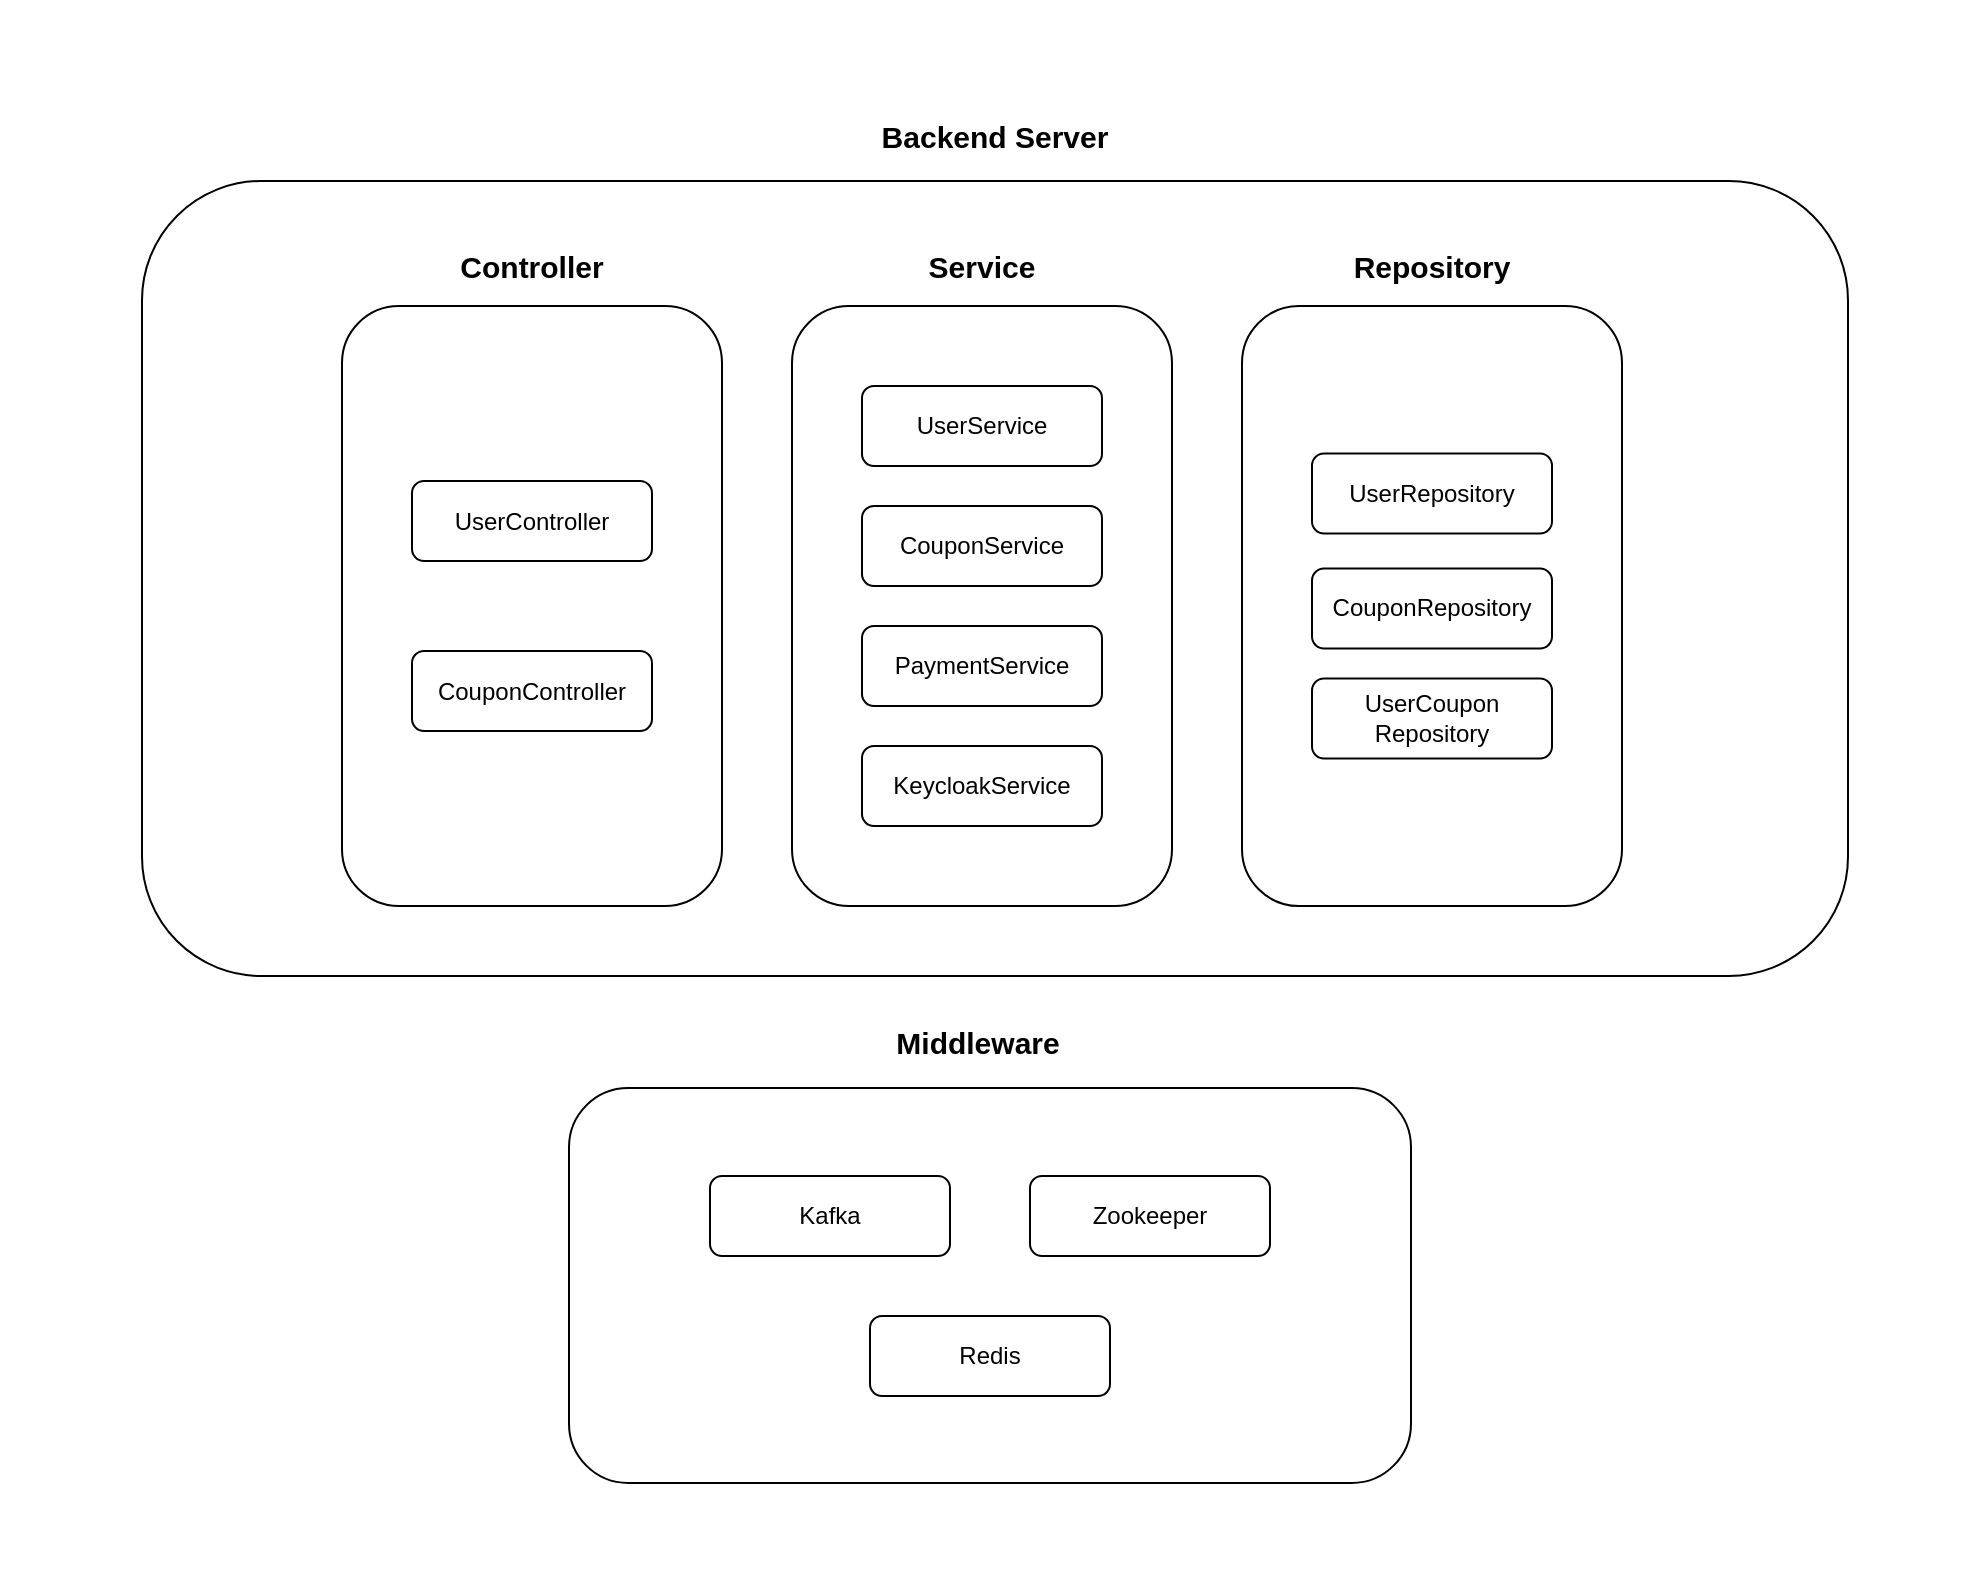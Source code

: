 <mxfile version="24.7.17">
  <diagram id="C5RBs43oDa-KdzZeNtuy" name="Page-1">
    <mxGraphModel dx="2022" dy="1866" grid="1" gridSize="10" guides="1" tooltips="1" connect="1" arrows="1" fold="1" page="1" pageScale="1" pageWidth="827" pageHeight="1169" math="0" shadow="0">
      <root>
        <mxCell id="WIyWlLk6GJQsqaUBKTNV-0" />
        <mxCell id="WIyWlLk6GJQsqaUBKTNV-1" parent="WIyWlLk6GJQsqaUBKTNV-0" />
        <mxCell id="CyWUyiVhTnCL8hDN62mB-0" value="" style="rounded=0;whiteSpace=wrap;html=1;strokeColor=none;movable=0;resizable=0;rotatable=0;deletable=0;editable=0;locked=1;connectable=0;" vertex="1" parent="WIyWlLk6GJQsqaUBKTNV-1">
          <mxGeometry x="-81" y="-27.5" width="989" height="785" as="geometry" />
        </mxCell>
        <mxCell id="CyWUyiVhTnCL8hDN62mB-21" value="" style="rounded=1;whiteSpace=wrap;html=1;" vertex="1" parent="WIyWlLk6GJQsqaUBKTNV-1">
          <mxGeometry x="-10" y="62.5" width="853" height="397.5" as="geometry" />
        </mxCell>
        <mxCell id="CyWUyiVhTnCL8hDN62mB-1" value="" style="rounded=1;whiteSpace=wrap;html=1;" vertex="1" parent="WIyWlLk6GJQsqaUBKTNV-1">
          <mxGeometry x="90" y="125" width="190" height="300" as="geometry" />
        </mxCell>
        <mxCell id="WIyWlLk6GJQsqaUBKTNV-3" value="UserController" style="rounded=1;whiteSpace=wrap;html=1;fontSize=12;glass=0;strokeWidth=1;shadow=0;" parent="WIyWlLk6GJQsqaUBKTNV-1" vertex="1">
          <mxGeometry x="125" y="212.5" width="120" height="40" as="geometry" />
        </mxCell>
        <mxCell id="WIyWlLk6GJQsqaUBKTNV-4" value="Yes" style="rounded=0;html=1;jettySize=auto;orthogonalLoop=1;fontSize=11;endArrow=block;endFill=0;endSize=8;strokeWidth=1;shadow=0;labelBackgroundColor=none;edgeStyle=orthogonalEdgeStyle;" parent="WIyWlLk6GJQsqaUBKTNV-1" target="WIyWlLk6GJQsqaUBKTNV-10" edge="1">
          <mxGeometry y="20" relative="1" as="geometry">
            <mxPoint as="offset" />
            <mxPoint x="220" y="250.0" as="sourcePoint" />
          </mxGeometry>
        </mxCell>
        <mxCell id="WIyWlLk6GJQsqaUBKTNV-5" value="No" style="edgeStyle=orthogonalEdgeStyle;rounded=0;html=1;jettySize=auto;orthogonalLoop=1;fontSize=11;endArrow=block;endFill=0;endSize=8;strokeWidth=1;shadow=0;labelBackgroundColor=none;" parent="WIyWlLk6GJQsqaUBKTNV-1" target="WIyWlLk6GJQsqaUBKTNV-7" edge="1">
          <mxGeometry y="10" relative="1" as="geometry">
            <mxPoint as="offset" />
            <mxPoint x="270" y="210.0" as="sourcePoint" />
          </mxGeometry>
        </mxCell>
        <mxCell id="WIyWlLk6GJQsqaUBKTNV-8" value="No" style="rounded=0;html=1;jettySize=auto;orthogonalLoop=1;fontSize=11;endArrow=block;endFill=0;endSize=8;strokeWidth=1;shadow=0;labelBackgroundColor=none;edgeStyle=orthogonalEdgeStyle;" parent="WIyWlLk6GJQsqaUBKTNV-1" target="WIyWlLk6GJQsqaUBKTNV-11" edge="1">
          <mxGeometry x="0.333" y="20" relative="1" as="geometry">
            <mxPoint as="offset" />
            <mxPoint x="220" y="370.0" as="sourcePoint" />
          </mxGeometry>
        </mxCell>
        <mxCell id="CyWUyiVhTnCL8hDN62mB-2" value="&lt;b&gt;&lt;font style=&quot;font-size: 15px;&quot;&gt;Service&lt;/font&gt;&lt;/b&gt;" style="text;html=1;align=center;verticalAlign=middle;whiteSpace=wrap;rounded=0;" vertex="1" parent="WIyWlLk6GJQsqaUBKTNV-1">
          <mxGeometry x="380" y="90" width="60" height="30" as="geometry" />
        </mxCell>
        <mxCell id="CyWUyiVhTnCL8hDN62mB-3" value="&lt;b&gt;&lt;font style=&quot;font-size: 15px;&quot;&gt;Controller&lt;/font&gt;&lt;/b&gt;" style="text;html=1;align=center;verticalAlign=middle;whiteSpace=wrap;rounded=0;" vertex="1" parent="WIyWlLk6GJQsqaUBKTNV-1">
          <mxGeometry x="140" y="92.5" width="90" height="25" as="geometry" />
        </mxCell>
        <mxCell id="CyWUyiVhTnCL8hDN62mB-4" value="CouponController" style="rounded=1;whiteSpace=wrap;html=1;fontSize=12;glass=0;strokeWidth=1;shadow=0;" vertex="1" parent="WIyWlLk6GJQsqaUBKTNV-1">
          <mxGeometry x="125" y="297.5" width="120" height="40" as="geometry" />
        </mxCell>
        <mxCell id="CyWUyiVhTnCL8hDN62mB-6" value="" style="rounded=1;whiteSpace=wrap;html=1;movable=0;resizable=0;rotatable=0;deletable=0;editable=0;locked=1;connectable=0;" vertex="1" parent="WIyWlLk6GJQsqaUBKTNV-1">
          <mxGeometry x="315" y="125" width="190" height="300" as="geometry" />
        </mxCell>
        <mxCell id="CyWUyiVhTnCL8hDN62mB-5" value="UserService" style="rounded=1;whiteSpace=wrap;html=1;fontSize=12;glass=0;strokeWidth=1;shadow=0;" vertex="1" parent="WIyWlLk6GJQsqaUBKTNV-1">
          <mxGeometry x="350" y="165" width="120" height="40" as="geometry" />
        </mxCell>
        <mxCell id="CyWUyiVhTnCL8hDN62mB-7" value="CouponService" style="rounded=1;whiteSpace=wrap;html=1;fontSize=12;glass=0;strokeWidth=1;shadow=0;" vertex="1" parent="WIyWlLk6GJQsqaUBKTNV-1">
          <mxGeometry x="350" y="225" width="120" height="40" as="geometry" />
        </mxCell>
        <mxCell id="CyWUyiVhTnCL8hDN62mB-8" value="PaymentService" style="rounded=1;whiteSpace=wrap;html=1;fontSize=12;glass=0;strokeWidth=1;shadow=0;" vertex="1" parent="WIyWlLk6GJQsqaUBKTNV-1">
          <mxGeometry x="350" y="285" width="120" height="40" as="geometry" />
        </mxCell>
        <mxCell id="CyWUyiVhTnCL8hDN62mB-9" value="KeycloakService" style="rounded=1;whiteSpace=wrap;html=1;fontSize=12;glass=0;strokeWidth=1;shadow=0;" vertex="1" parent="WIyWlLk6GJQsqaUBKTNV-1">
          <mxGeometry x="350" y="345" width="120" height="40" as="geometry" />
        </mxCell>
        <mxCell id="CyWUyiVhTnCL8hDN62mB-10" value="" style="rounded=1;whiteSpace=wrap;html=1;" vertex="1" parent="WIyWlLk6GJQsqaUBKTNV-1">
          <mxGeometry x="540" y="125" width="190" height="300" as="geometry" />
        </mxCell>
        <mxCell id="CyWUyiVhTnCL8hDN62mB-11" value="&lt;b&gt;&lt;font style=&quot;font-size: 15px;&quot;&gt;Repository&lt;/font&gt;&lt;/b&gt;" style="text;html=1;align=center;verticalAlign=middle;whiteSpace=wrap;rounded=0;" vertex="1" parent="WIyWlLk6GJQsqaUBKTNV-1">
          <mxGeometry x="605" y="90" width="60" height="30" as="geometry" />
        </mxCell>
        <mxCell id="CyWUyiVhTnCL8hDN62mB-12" value="UserRepository" style="rounded=1;whiteSpace=wrap;html=1;fontSize=12;glass=0;strokeWidth=1;shadow=0;" vertex="1" parent="WIyWlLk6GJQsqaUBKTNV-1">
          <mxGeometry x="575" y="198.75" width="120" height="40" as="geometry" />
        </mxCell>
        <mxCell id="CyWUyiVhTnCL8hDN62mB-13" value="CouponRepository" style="rounded=1;whiteSpace=wrap;html=1;fontSize=12;glass=0;strokeWidth=1;shadow=0;" vertex="1" parent="WIyWlLk6GJQsqaUBKTNV-1">
          <mxGeometry x="575" y="256.25" width="120" height="40" as="geometry" />
        </mxCell>
        <mxCell id="CyWUyiVhTnCL8hDN62mB-14" value="UserCoupon Repository" style="rounded=1;whiteSpace=wrap;html=1;fontSize=12;glass=0;strokeWidth=1;shadow=0;" vertex="1" parent="WIyWlLk6GJQsqaUBKTNV-1">
          <mxGeometry x="575" y="311.25" width="120" height="40" as="geometry" />
        </mxCell>
        <mxCell id="CyWUyiVhTnCL8hDN62mB-15" value="" style="rounded=1;whiteSpace=wrap;html=1;" vertex="1" parent="WIyWlLk6GJQsqaUBKTNV-1">
          <mxGeometry x="203.5" y="516" width="421" height="197.5" as="geometry" />
        </mxCell>
        <mxCell id="CyWUyiVhTnCL8hDN62mB-16" value="&lt;span style=&quot;font-size: 15px;&quot;&gt;&lt;b&gt;Middleware&lt;/b&gt;&lt;/span&gt;" style="text;html=1;align=center;verticalAlign=middle;whiteSpace=wrap;rounded=0;" vertex="1" parent="WIyWlLk6GJQsqaUBKTNV-1">
          <mxGeometry x="363" y="480" width="90" height="25" as="geometry" />
        </mxCell>
        <mxCell id="CyWUyiVhTnCL8hDN62mB-17" value="Kafka" style="rounded=1;whiteSpace=wrap;html=1;fontSize=12;glass=0;strokeWidth=1;shadow=0;" vertex="1" parent="WIyWlLk6GJQsqaUBKTNV-1">
          <mxGeometry x="274" y="560" width="120" height="40" as="geometry" />
        </mxCell>
        <mxCell id="CyWUyiVhTnCL8hDN62mB-18" value="Zookeeper" style="rounded=1;whiteSpace=wrap;html=1;fontSize=12;glass=0;strokeWidth=1;shadow=0;" vertex="1" parent="WIyWlLk6GJQsqaUBKTNV-1">
          <mxGeometry x="434" y="560" width="120" height="40" as="geometry" />
        </mxCell>
        <mxCell id="CyWUyiVhTnCL8hDN62mB-19" value="Redis" style="rounded=1;whiteSpace=wrap;html=1;fontSize=12;glass=0;strokeWidth=1;shadow=0;" vertex="1" parent="WIyWlLk6GJQsqaUBKTNV-1">
          <mxGeometry x="354" y="630" width="120" height="40" as="geometry" />
        </mxCell>
        <mxCell id="CyWUyiVhTnCL8hDN62mB-22" value="&lt;span style=&quot;font-size: 15px;&quot;&gt;&lt;b&gt;Backend Server&lt;/b&gt;&lt;/span&gt;" style="text;html=1;align=center;verticalAlign=middle;whiteSpace=wrap;rounded=0;" vertex="1" parent="WIyWlLk6GJQsqaUBKTNV-1">
          <mxGeometry x="336" y="30" width="161" height="20" as="geometry" />
        </mxCell>
      </root>
    </mxGraphModel>
  </diagram>
</mxfile>
